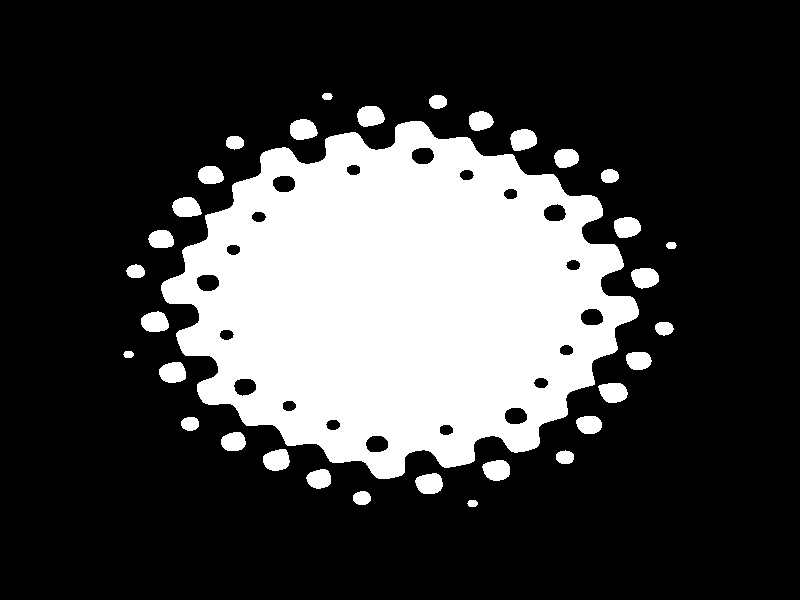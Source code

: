 // halftoned ball pattern for Panelix chain/combo markers

#version 3.7

global_settings
{
    
}

camera
{
    orthographic
    location -1*z
    look_at 0
    right 2*x
    up 2*y
}

plane
{
    z, 0
    texture
    {
        pigment
        {
            function
            {
                min(max(
                
                    1.25 - pow(x*x + y*y, 1/4) + 0.05*cos(16*pi*x) + 0.05*cos(16*pi*y)
                    
                , 0), 1)
            }
            
            rotate -30*z
            
            colour_map
            {
                [0.5 rgb 0]
                [0.5 rgb 1]
            }
        }
        finish
        {
            diffuse 0 ambient 1
        }
    }
}
